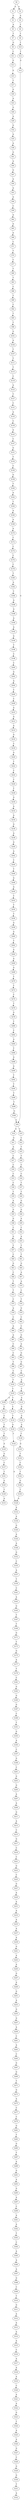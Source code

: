 strict digraph  {
	S0 -> S1 [ label = A ];
	S0 -> S2 [ label = A ];
	S1 -> S3 [ label = G ];
	S2 -> S4 [ label = A ];
	S3 -> S5 [ label = A ];
	S4 -> S6 [ label = T ];
	S5 -> S7 [ label = T ];
	S6 -> S8 [ label = T ];
	S7 -> S9 [ label = G ];
	S8 -> S10 [ label = T ];
	S9 -> S11 [ label = C ];
	S10 -> S12 [ label = T ];
	S11 -> S13 [ label = G ];
	S12 -> S14 [ label = G ];
	S13 -> S15 [ label = G ];
	S14 -> S16 [ label = G ];
	S15 -> S17 [ label = T ];
	S16 -> S18 [ label = A ];
	S16 -> S19 [ label = C ];
	S17 -> S20 [ label = G ];
	S18 -> S21 [ label = G ];
	S19 -> S22 [ label = C ];
	S20 -> S23 [ label = A ];
	S21 -> S24 [ label = A ];
	S22 -> S25 [ label = T ];
	S23 -> S26 [ label = G ];
	S24 -> S27 [ label = C ];
	S25 -> S28 [ label = T ];
	S26 -> S29 [ label = A ];
	S27 -> S30 [ label = C ];
	S28 -> S31 [ label = C ];
	S29 -> S32 [ label = G ];
	S30 -> S33 [ label = C ];
	S31 -> S34 [ label = C ];
	S32 -> S35 [ label = A ];
	S33 -> S36 [ label = C ];
	S34 -> S37 [ label = T ];
	S35 -> S38 [ label = A ];
	S36 -> S39 [ label = T ];
	S37 -> S40 [ label = T ];
	S38 -> S41 [ label = G ];
	S39 -> S42 [ label = A ];
	S40 -> S43 [ label = G ];
	S41 -> S44 [ label = A ];
	S42 -> S45 [ label = G ];
	S43 -> S46 [ label = G ];
	S44 -> S47 [ label = G ];
	S45 -> S48 [ label = G ];
	S46 -> S49 [ label = A ];
	S47 -> S50 [ label = A ];
	S48 -> S51 [ label = C ];
	S49 -> S52 [ label = C ];
	S50 -> S53 [ label = A ];
	S51 -> S54 [ label = G ];
	S52 -> S55 [ label = A ];
	S53 -> S56 [ label = A ];
	S54 -> S57 [ label = T ];
	S55 -> S58 [ label = T ];
	S56 -> S59 [ label = C ];
	S57 -> S60 [ label = C ];
	S58 -> S61 [ label = T ];
	S59 -> S62 [ label = A ];
	S60 -> S63 [ label = G ];
	S61 -> S64 [ label = G ];
	S62 -> S65 [ label = A ];
	S63 -> S66 [ label = C ];
	S64 -> S67 [ label = A ];
	S65 -> S68 [ label = A ];
	S66 -> S69 [ label = T ];
	S67 -> S70 [ label = A ];
	S68 -> S71 [ label = C ];
	S69 -> S72 [ label = T ];
	S70 -> S73 [ label = C ];
	S71 -> S74 [ label = T ];
	S72 -> S75 [ label = C ];
	S73 -> S76 [ label = T ];
	S74 -> S77 [ label = C ];
	S75 -> S78 [ label = A ];
	S76 -> S79 [ label = G ];
	S77 -> S80 [ label = T ];
	S78 -> S81 [ label = C ];
	S79 -> S82 [ label = C ];
	S80 -> S83 [ label = T ];
	S81 -> S84 [ label = A ];
	S82 -> S85 [ label = C ];
	S83 -> S86 [ label = C ];
	S84 -> S87 [ label = A ];
	S85 -> S88 [ label = G ];
	S86 -> S89 [ label = T ];
	S87 -> S90 [ label = C ];
	S88 -> S91 [ label = A ];
	S89 -> S92 [ label = C ];
	S90 -> S93 [ label = C ];
	S91 -> S94 [ label = G ];
	S92 -> S95 [ label = T ];
	S93 -> S96 [ label = T ];
	S94 -> S97 [ label = G ];
	S95 -> S98 [ label = T ];
	S96 -> S99 [ label = C ];
	S97 -> S100 [ label = C ];
	S98 -> S101 [ label = G ];
	S99 -> S102 [ label = T ];
	S100 -> S103 [ label = A ];
	S101 -> S104 [ label = A ];
	S102 -> S105 [ label = T ];
	S103 -> S106 [ label = T ];
	S104 -> S107 [ label = T ];
	S105 -> S108 [ label = T ];
	S105 -> S109 [ label = A ];
	S106 -> S110 [ label = A ];
	S107 -> S111 [ label = T ];
	S108 -> S112 [ label = C ];
	S109 -> S113 [ label = C ];
	S110 -> S114 [ label = G ];
	S111 -> S115 [ label = T ];
	S112 -> S116 [ label = T ];
	S113 -> S117 [ label = C ];
	S114 -> S118 [ label = A ];
	S115 -> S119 [ label = C ];
	S116 -> S120 [ label = G ];
	S117 -> S121 [ label = T ];
	S118 -> S122 [ label = A ];
	S119 -> S123 [ label = A ];
	S120 -> S124 [ label = T ];
	S121 -> S125 [ label = T ];
	S122 -> S126 [ label = T ];
	S123 -> S127 [ label = T ];
	S124 -> S128 [ label = A ];
	S125 -> S129 [ label = A ];
	S126 -> S130 [ label = G ];
	S127 -> S131 [ label = C ];
	S128 -> S132 [ label = A ];
	S129 -> S133 [ label = G ];
	S130 -> S134 [ label = T ];
	S131 -> S135 [ label = A ];
	S132 -> S136 [ label = A ];
	S133 -> S137 [ label = C ];
	S134 -> S138 [ label = C ];
	S135 -> S139 [ label = C ];
	S136 -> S140 [ label = G ];
	S137 -> S141 [ label = T ];
	S138 -> S142 [ label = T ];
	S139 -> S143 [ label = A ];
	S140 -> S144 [ label = A ];
	S141 -> S145 [ label = G ];
	S142 -> S146 [ label = G ];
	S143 -> S147 [ label = C ];
	S144 -> S148 [ label = A ];
	S145 -> S149 [ label = T ];
	S146 -> S150 [ label = T ];
	S147 -> S151 [ label = G ];
	S148 -> S152 [ label = G ];
	S149 -> S153 [ label = A ];
	S150 -> S128 [ label = A ];
	S151 -> S154 [ label = T ];
	S152 -> S155 [ label = C ];
	S154 -> S156 [ label = C ];
	S155 -> S157 [ label = A ];
	S156 -> S158 [ label = G ];
	S157 -> S159 [ label = T ];
	S158 -> S160 [ label = T ];
	S159 -> S161 [ label = C ];
	S160 -> S162 [ label = A ];
	S161 -> S163 [ label = A ];
	S162 -> S164 [ label = T ];
	S163 -> S165 [ label = G ];
	S164 -> S166 [ label = A ];
	S165 -> S167 [ label = T ];
	S166 -> S168 [ label = A ];
	S167 -> S169 [ label = T ];
	S168 -> S170 [ label = A ];
	S169 -> S171 [ label = G ];
	S170 -> S172 [ label = C ];
	S171 -> S173 [ label = T ];
	S172 -> S174 [ label = C ];
	S173 -> S175 [ label = G ];
	S174 -> S176 [ label = C ];
	S175 -> S177 [ label = A ];
	S176 -> S178 [ label = C ];
	S177 -> S179 [ label = T ];
	S178 -> S180 [ label = T ];
	S179 -> S181 [ label = C ];
	S180 -> S182 [ label = A ];
	S181 -> S183 [ label = G ];
	S182 -> S184 [ label = T ];
	S183 -> S185 [ label = G ];
	S184 -> S186 [ label = A ];
	S185 -> S187 [ label = G ];
	S186 -> S188 [ label = G ];
	S187 -> S189 [ label = C ];
	S188 -> S190 [ label = A ];
	S189 -> S191 [ label = T ];
	S190 -> S192 [ label = A ];
	S191 -> S193 [ label = G ];
	S192 -> S194 [ label = G ];
	S193 -> S195 [ label = A ];
	S194 -> S196 [ label = T ];
	S195 -> S197 [ label = C ];
	S196 -> S198 [ label = C ];
	S197 -> S199 [ label = G ];
	S198 -> S200 [ label = C ];
	S199 -> S201 [ label = C ];
	S200 -> S202 [ label = G ];
	S201 -> S203 [ label = G ];
	S202 -> S204 [ label = A ];
	S203 -> S205 [ label = G ];
	S204 -> S206 [ label = C ];
	S205 -> S207 [ label = A ];
	S206 -> S208 [ label = C ];
	S207 -> S209 [ label = A ];
	S208 -> S210 [ label = A ];
	S209 -> S211 [ label = G ];
	S210 -> S212 [ label = G ];
	S211 -> S213 [ label = A ];
	S212 -> S214 [ label = A ];
	S213 -> S215 [ label = C ];
	S214 -> S216 [ label = G ];
	S215 -> S217 [ label = G ];
	S216 -> S218 [ label = C ];
	S217 -> S219 [ label = C ];
	S218 -> S220 [ label = G ];
	S219 -> S221 [ label = C ];
	S220 -> S222 [ label = T ];
	S221 -> S223 [ label = G ];
	S222 -> S224 [ label = C ];
	S223 -> S225 [ label = C ];
	S224 -> S226 [ label = C ];
	S225 -> S227 [ label = G ];
	S226 -> S228 [ label = T ];
	S227 -> S229 [ label = A ];
	S228 -> S230 [ label = G ];
	S229 -> S231 [ label = A ];
	S230 -> S232 [ label = A ];
	S231 -> S233 [ label = A ];
	S232 -> S234 [ label = A ];
	S233 -> S235 [ label = A ];
	S234 -> S236 [ label = G ];
	S235 -> S237 [ label = A ];
	S236 -> S238 [ label = A ];
	S237 -> S239 [ label = A ];
	S238 -> S240 [ label = G ];
	S239 -> S241 [ label = G ];
	S240 -> S242 [ label = A ];
	S241 -> S243 [ label = A ];
	S242 -> S244 [ label = C ];
	S243 -> S245 [ label = A ];
	S244 -> S246 [ label = T ];
	S245 -> S247 [ label = G ];
	S246 -> S248 [ label = G ];
	S247 -> S249 [ label = A ];
	S248 -> S250 [ label = G ];
	S249 -> S251 [ label = G ];
	S250 -> S252 [ label = T ];
	S251 -> S253 [ label = A ];
	S252 -> S254 [ label = T ];
	S253 -> S255 [ label = G ];
	S254 -> S256 [ label = T ];
	S255 -> S257 [ label = G ];
	S256 -> S258 [ label = G ];
	S257 -> S259 [ label = A ];
	S258 -> S260 [ label = G ];
	S259 -> S261 [ label = C ];
	S260 -> S262 [ label = T ];
	S261 -> S263 [ label = A ];
	S262 -> S264 [ label = A ];
	S263 -> S265 [ label = C ];
	S264 -> S266 [ label = A ];
	S265 -> S267 [ label = G ];
	S266 -> S268 [ label = G ];
	S267 -> S269 [ label = G ];
	S268 -> S270 [ label = T ];
	S269 -> S271 [ label = T ];
	S270 -> S272 [ label = T ];
	S271 -> S273 [ label = G ];
	S272 -> S274 [ label = C ];
	S273 -> S275 [ label = A ];
	S274 -> S276 [ label = T ];
	S275 -> S277 [ label = C ];
	S276 -> S278 [ label = G ];
	S277 -> S279 [ label = C ];
	S278 -> S280 [ label = T ];
	S279 -> S281 [ label = G ];
	S280 -> S282 [ label = C ];
	S281 -> S283 [ label = T ];
	S282 -> S284 [ label = A ];
	S283 -> S285 [ label = G ];
	S284 -> S286 [ label = T ];
	S285 -> S287 [ label = T ];
	S286 -> S288 [ label = G ];
	S287 -> S289 [ label = A ];
	S288 -> S290 [ label = G ];
	S289 -> S291 [ label = G ];
	S290 -> S292 [ label = T ];
	S291 -> S293 [ label = A ];
	S292 -> S294 [ label = T ];
	S293 -> S295 [ label = G ];
	S294 -> S296 [ label = T ];
	S295 -> S297 [ label = A ];
	S296 -> S298 [ label = T ];
	S297 -> S299 [ label = C ];
	S298 -> S300 [ label = G ];
	S299 -> S301 [ label = A ];
	S300 -> S16 [ label = G ];
	S301 -> S302 [ label = A ];
	S302 -> S303 [ label = T ];
	S303 -> S304 [ label = C ];
	S304 -> S305 [ label = A ];
	S305 -> S306 [ label = A ];
	S306 -> S307 [ label = A ];
	S307 -> S308 [ label = G ];
	S308 -> S309 [ label = C ];
	S309 -> S310 [ label = T ];
	S310 -> S311 [ label = G ];
	S311 -> S312 [ label = A ];
	S312 -> S313 [ label = A ];
	S313 -> S314 [ label = A ];
	S314 -> S315 [ label = A ];
	S315 -> S316 [ label = C ];
	S316 -> S317 [ label = A ];
	S317 -> S318 [ label = A ];
	S318 -> S319 [ label = A ];
	S319 -> S320 [ label = C ];
	S320 -> S321 [ label = A ];
	S321 -> S322 [ label = A ];
	S322 -> S323 [ label = G ];
	S323 -> S324 [ label = T ];
	S324 -> S325 [ label = A ];
	S325 -> S326 [ label = A ];
	S326 -> S327 [ label = G ];
	S327 -> S328 [ label = C ];
	S328 -> S329 [ label = G ];
	S329 -> S330 [ label = G ];
	S330 -> S331 [ label = T ];
	S331 -> S332 [ label = A ];
}
